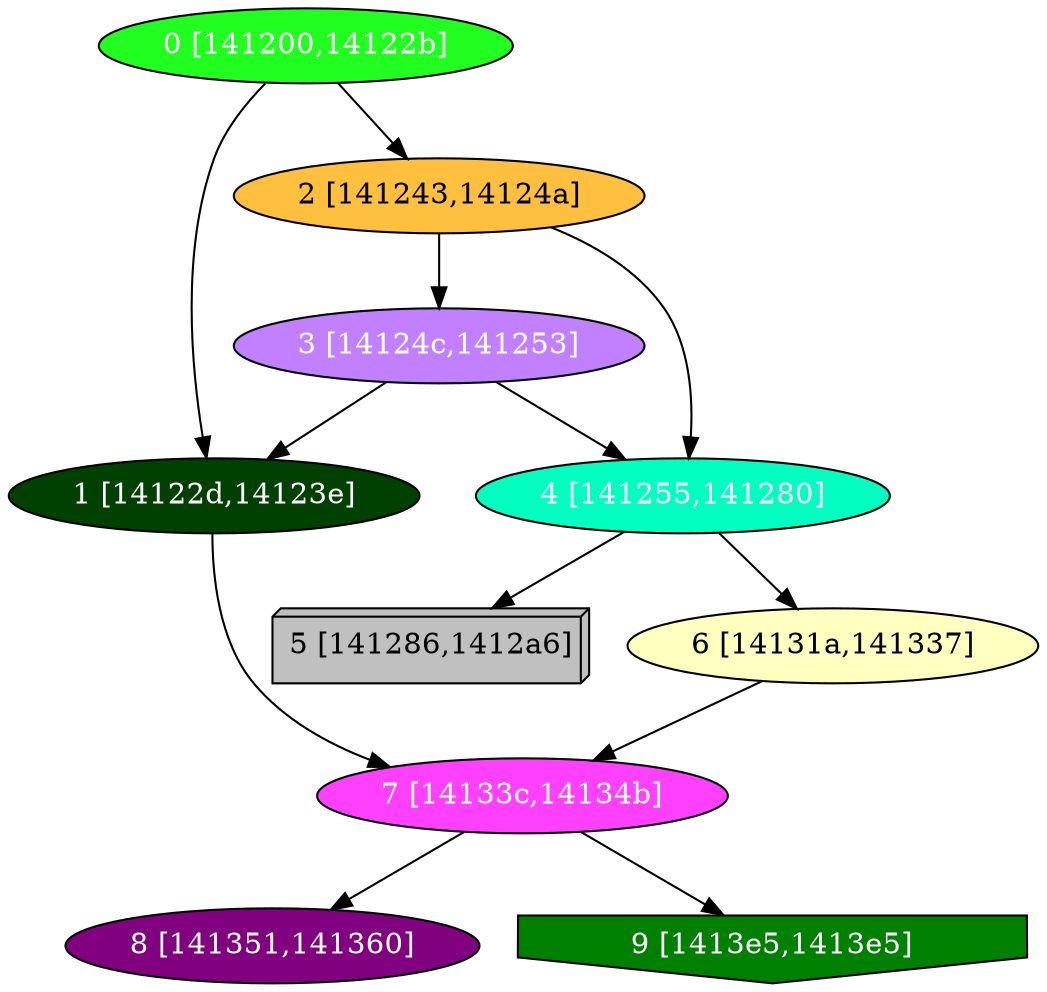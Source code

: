 diGraph libnss3{
	libnss3_0  [style=filled fillcolor="#20FF20" fontcolor="#ffffff" shape=oval label="0 [141200,14122b]"]
	libnss3_1  [style=filled fillcolor="#004000" fontcolor="#ffffff" shape=oval label="1 [14122d,14123e]"]
	libnss3_2  [style=filled fillcolor="#FFC040" fontcolor="#000000" shape=oval label="2 [141243,14124a]"]
	libnss3_3  [style=filled fillcolor="#C080FF" fontcolor="#ffffff" shape=oval label="3 [14124c,141253]"]
	libnss3_4  [style=filled fillcolor="#00FFC0" fontcolor="#ffffff" shape=oval label="4 [141255,141280]"]
	libnss3_5  [style=filled fillcolor="#C0C0C0" fontcolor="#000000" shape=box3d label="5 [141286,1412a6]"]
	libnss3_6  [style=filled fillcolor="#FFFFC0" fontcolor="#000000" shape=oval label="6 [14131a,141337]"]
	libnss3_7  [style=filled fillcolor="#FF40FF" fontcolor="#ffffff" shape=oval label="7 [14133c,14134b]"]
	libnss3_8  [style=filled fillcolor="#800080" fontcolor="#ffffff" shape=oval label="8 [141351,141360]"]
	libnss3_9  [style=filled fillcolor="#008000" fontcolor="#ffffff" shape=invhouse label="9 [1413e5,1413e5]"]

	libnss3_0 -> libnss3_1
	libnss3_0 -> libnss3_2
	libnss3_1 -> libnss3_7
	libnss3_2 -> libnss3_3
	libnss3_2 -> libnss3_4
	libnss3_3 -> libnss3_1
	libnss3_3 -> libnss3_4
	libnss3_4 -> libnss3_5
	libnss3_4 -> libnss3_6
	libnss3_6 -> libnss3_7
	libnss3_7 -> libnss3_8
	libnss3_7 -> libnss3_9
}